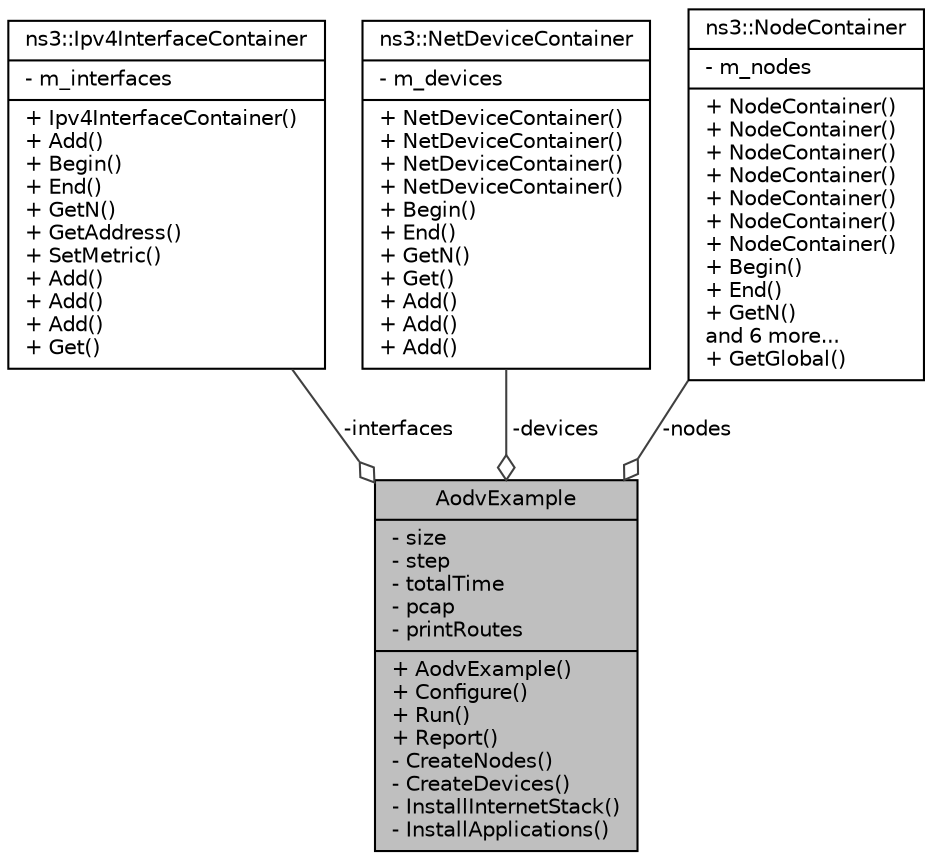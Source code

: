 digraph "AodvExample"
{
  edge [fontname="Helvetica",fontsize="10",labelfontname="Helvetica",labelfontsize="10"];
  node [fontname="Helvetica",fontsize="10",shape=record];
  Node1 [label="{AodvExample\n|- size\l- step\l- totalTime\l- pcap\l- printRoutes\l|+ AodvExample()\l+ Configure()\l+ Run()\l+ Report()\l- CreateNodes()\l- CreateDevices()\l- InstallInternetStack()\l- InstallApplications()\l}",height=0.2,width=0.4,color="black", fillcolor="grey75", style="filled", fontcolor="black"];
  Node2 -> Node1 [color="grey25",fontsize="10",style="solid",label=" -interfaces" ,arrowhead="odiamond"];
  Node2 [label="{ns3::Ipv4InterfaceContainer\n|- m_interfaces\l|+ Ipv4InterfaceContainer()\l+ Add()\l+ Begin()\l+ End()\l+ GetN()\l+ GetAddress()\l+ SetMetric()\l+ Add()\l+ Add()\l+ Add()\l+ Get()\l}",height=0.2,width=0.4,color="black", fillcolor="white", style="filled",URL="$d6/d02/classns3_1_1Ipv4InterfaceContainer.html",tooltip="holds a vector of std::pair of Ptr<Ipv4> and interface index. "];
  Node3 -> Node1 [color="grey25",fontsize="10",style="solid",label=" -devices" ,arrowhead="odiamond"];
  Node3 [label="{ns3::NetDeviceContainer\n|- m_devices\l|+ NetDeviceContainer()\l+ NetDeviceContainer()\l+ NetDeviceContainer()\l+ NetDeviceContainer()\l+ Begin()\l+ End()\l+ GetN()\l+ Get()\l+ Add()\l+ Add()\l+ Add()\l}",height=0.2,width=0.4,color="black", fillcolor="white", style="filled",URL="$d9/d94/classns3_1_1NetDeviceContainer.html",tooltip="holds a vector of ns3::NetDevice pointers "];
  Node4 -> Node1 [color="grey25",fontsize="10",style="solid",label=" -nodes" ,arrowhead="odiamond"];
  Node4 [label="{ns3::NodeContainer\n|- m_nodes\l|+ NodeContainer()\l+ NodeContainer()\l+ NodeContainer()\l+ NodeContainer()\l+ NodeContainer()\l+ NodeContainer()\l+ NodeContainer()\l+ Begin()\l+ End()\l+ GetN()\land 6 more...\l+ GetGlobal()\l}",height=0.2,width=0.4,color="black", fillcolor="white", style="filled",URL="$df/d97/classns3_1_1NodeContainer.html",tooltip="keep track of a set of node pointers. "];
}
